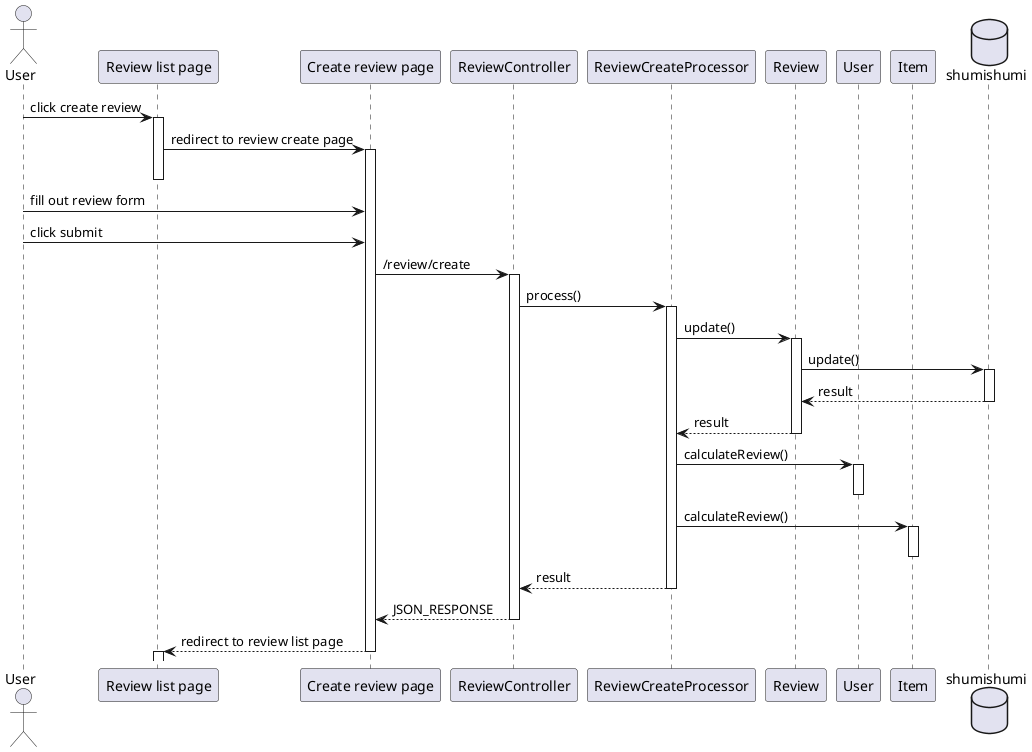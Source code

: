 @startuml template
'autonumber 1.1.1

actor User as u

' Box "front end"
participant "Review list page" as rlist
participant "Create review page" as cpage
' end box

' Box "back end"
participant "ReviewController" as rc

participant "ReviewCreateProcessor" as proc

participant "Review" as rm
participant "User" as um
participant "Item" as im
' end box

database shumishumi as db

u -> rlist++ : click create review
rlist -> cpage ++-- : redirect to review create page

'autonumber inc a
u -> cpage : fill out review form
'autonumber inc a
u -> cpage : click submit

cpage -> rc++ : /review/create
rc -> proc++ : process()

proc -> rm++ : update()
rm -> db++ : update()
return result
return result

proc -> um++ : calculateReview()
deactivate um

proc -> im++ : calculateReview()
deactivate im

return result
return JSON_RESPONSE

cpage --> rlist --++:  redirect to review list page

@enduml